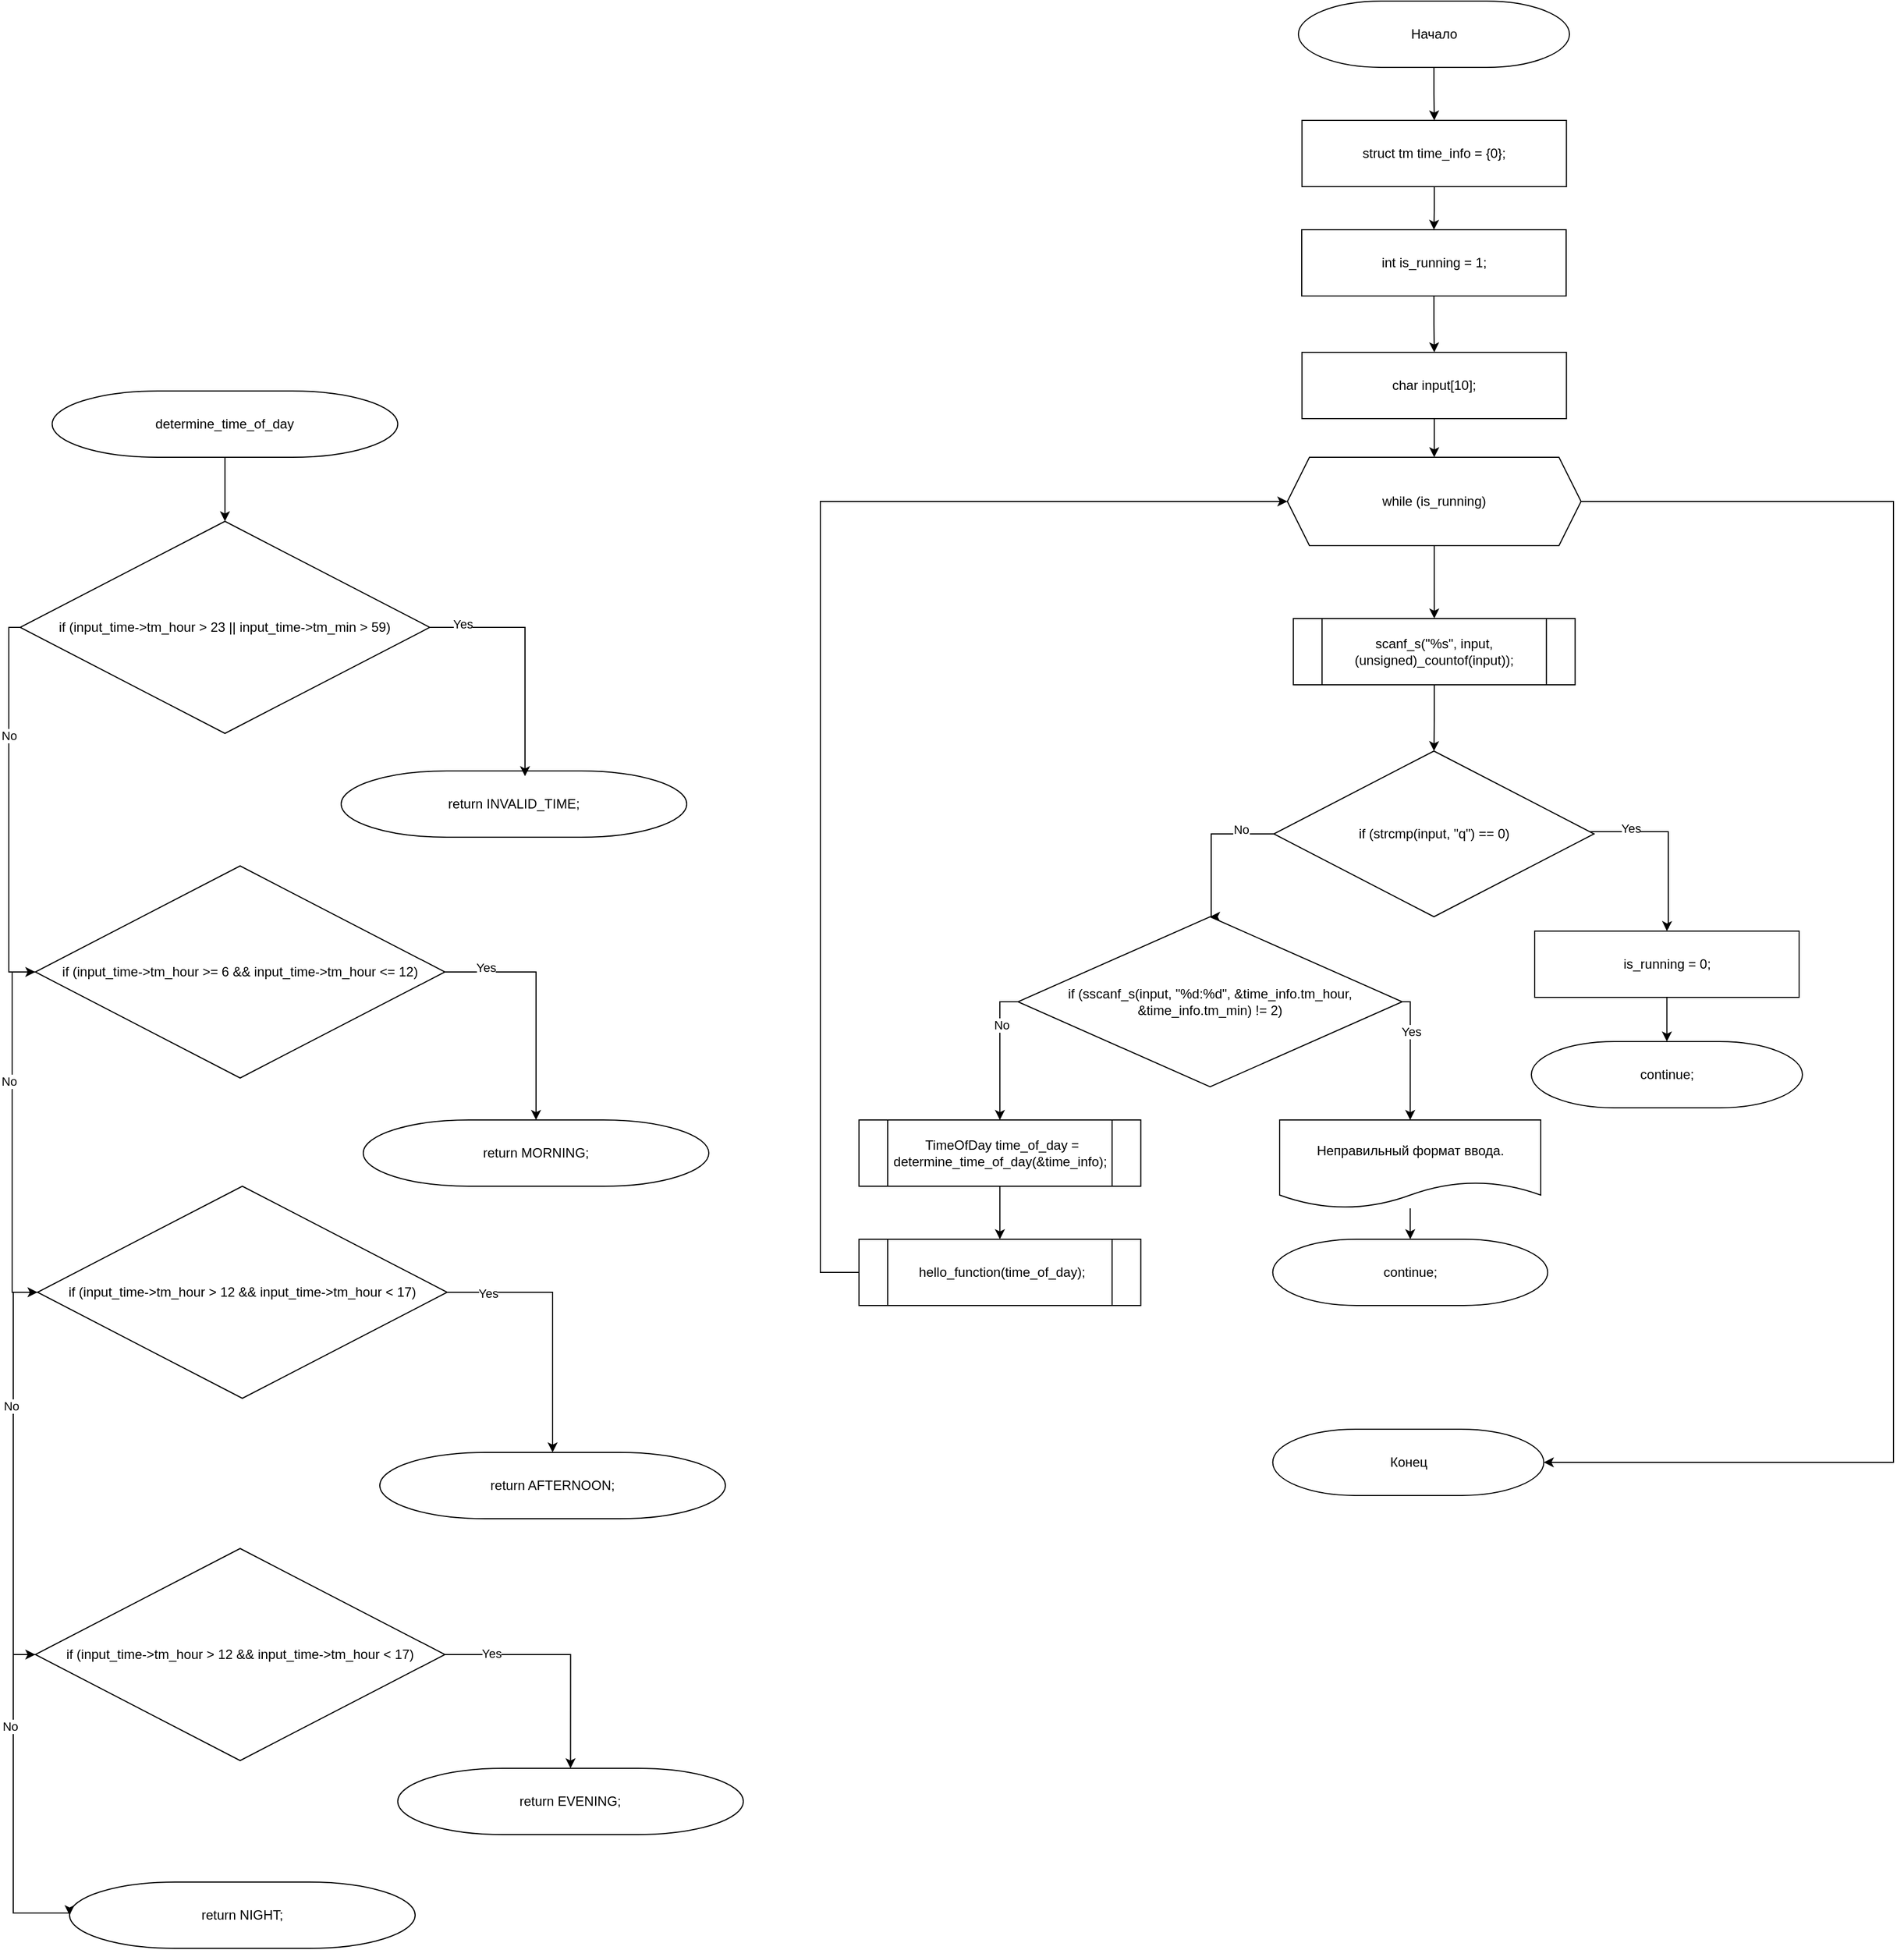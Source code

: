 <mxfile version="24.7.17">
  <diagram name="Страница — 1" id="hPPcrUByunXkYxeMK2Q-">
    <mxGraphModel dx="3182" dy="216" grid="0" gridSize="10" guides="1" tooltips="1" connect="1" arrows="1" fold="1" page="0" pageScale="1" pageWidth="827" pageHeight="1169" math="0" shadow="0">
      <root>
        <mxCell id="0" />
        <mxCell id="1" parent="0" />
        <mxCell id="QptM_Gn0P3wr2AVeEs2e-16" value="" style="edgeStyle=orthogonalEdgeStyle;rounded=0;orthogonalLoop=1;jettySize=auto;html=1;" parent="1" source="QptM_Gn0P3wr2AVeEs2e-14" target="QptM_Gn0P3wr2AVeEs2e-15" edge="1">
          <mxGeometry relative="1" as="geometry" />
        </mxCell>
        <mxCell id="QptM_Gn0P3wr2AVeEs2e-14" value="Начало" style="strokeWidth=1;html=1;shape=mxgraph.flowchart.terminator;whiteSpace=wrap;" parent="1" vertex="1">
          <mxGeometry x="433" y="1424" width="245.5" height="60" as="geometry" />
        </mxCell>
        <mxCell id="0cH8uHmRiBu6Dw8lMMFm-37" value="" style="edgeStyle=orthogonalEdgeStyle;rounded=0;orthogonalLoop=1;jettySize=auto;html=1;" edge="1" parent="1" source="QptM_Gn0P3wr2AVeEs2e-15" target="0cH8uHmRiBu6Dw8lMMFm-1">
          <mxGeometry relative="1" as="geometry" />
        </mxCell>
        <mxCell id="QptM_Gn0P3wr2AVeEs2e-15" value="struct tm time_info = {0};" style="rounded=0;whiteSpace=wrap;html=1;" parent="1" vertex="1">
          <mxGeometry x="436.25" y="1532" width="239.5" height="60" as="geometry" />
        </mxCell>
        <mxCell id="0cH8uHmRiBu6Dw8lMMFm-38" value="" style="edgeStyle=orthogonalEdgeStyle;rounded=0;orthogonalLoop=1;jettySize=auto;html=1;" edge="1" parent="1" source="0cH8uHmRiBu6Dw8lMMFm-1" target="0cH8uHmRiBu6Dw8lMMFm-2">
          <mxGeometry relative="1" as="geometry" />
        </mxCell>
        <mxCell id="0cH8uHmRiBu6Dw8lMMFm-1" value="int is_running = 1;" style="rounded=0;whiteSpace=wrap;html=1;" vertex="1" parent="1">
          <mxGeometry x="436" y="1631" width="239.5" height="60" as="geometry" />
        </mxCell>
        <mxCell id="0cH8uHmRiBu6Dw8lMMFm-39" value="" style="edgeStyle=orthogonalEdgeStyle;rounded=0;orthogonalLoop=1;jettySize=auto;html=1;" edge="1" parent="1" source="0cH8uHmRiBu6Dw8lMMFm-2" target="0cH8uHmRiBu6Dw8lMMFm-3">
          <mxGeometry relative="1" as="geometry" />
        </mxCell>
        <mxCell id="0cH8uHmRiBu6Dw8lMMFm-2" value="char input[10];" style="rounded=0;whiteSpace=wrap;html=1;" vertex="1" parent="1">
          <mxGeometry x="436.25" y="1742" width="239.5" height="60" as="geometry" />
        </mxCell>
        <mxCell id="0cH8uHmRiBu6Dw8lMMFm-6" value="" style="edgeStyle=orthogonalEdgeStyle;rounded=0;orthogonalLoop=1;jettySize=auto;html=1;" edge="1" parent="1" source="0cH8uHmRiBu6Dw8lMMFm-3" target="0cH8uHmRiBu6Dw8lMMFm-5">
          <mxGeometry relative="1" as="geometry" />
        </mxCell>
        <mxCell id="0cH8uHmRiBu6Dw8lMMFm-35" style="edgeStyle=orthogonalEdgeStyle;rounded=0;orthogonalLoop=1;jettySize=auto;html=1;entryX=1;entryY=0.5;entryDx=0;entryDy=0;entryPerimeter=0;" edge="1" parent="1" source="0cH8uHmRiBu6Dw8lMMFm-3" target="0cH8uHmRiBu6Dw8lMMFm-36">
          <mxGeometry relative="1" as="geometry">
            <mxPoint x="995.963" y="2627.473" as="targetPoint" />
            <Array as="points">
              <mxPoint x="972" y="1877" />
              <mxPoint x="972" y="2747" />
            </Array>
          </mxGeometry>
        </mxCell>
        <mxCell id="0cH8uHmRiBu6Dw8lMMFm-3" value="while (is_running)" style="shape=hexagon;perimeter=hexagonPerimeter2;whiteSpace=wrap;html=1;fixedSize=1;" vertex="1" parent="1">
          <mxGeometry x="423" y="1837" width="266" height="80" as="geometry" />
        </mxCell>
        <mxCell id="0cH8uHmRiBu6Dw8lMMFm-14" value="" style="edgeStyle=orthogonalEdgeStyle;rounded=0;orthogonalLoop=1;jettySize=auto;html=1;" edge="1" parent="1" source="0cH8uHmRiBu6Dw8lMMFm-5" target="0cH8uHmRiBu6Dw8lMMFm-7">
          <mxGeometry relative="1" as="geometry" />
        </mxCell>
        <mxCell id="0cH8uHmRiBu6Dw8lMMFm-5" value="scanf_s(&quot;%s&quot;, input, (unsigned)_countof(input));" style="shape=process;whiteSpace=wrap;html=1;backgroundOutline=1;" vertex="1" parent="1">
          <mxGeometry x="428.38" y="1983" width="255.25" height="60" as="geometry" />
        </mxCell>
        <mxCell id="0cH8uHmRiBu6Dw8lMMFm-16" style="edgeStyle=orthogonalEdgeStyle;rounded=0;orthogonalLoop=1;jettySize=auto;html=1;entryX=0.5;entryY=0;entryDx=0;entryDy=0;" edge="1" parent="1" source="0cH8uHmRiBu6Dw8lMMFm-7" target="0cH8uHmRiBu6Dw8lMMFm-15">
          <mxGeometry relative="1" as="geometry">
            <Array as="points">
              <mxPoint x="354" y="2178" />
            </Array>
          </mxGeometry>
        </mxCell>
        <mxCell id="0cH8uHmRiBu6Dw8lMMFm-25" value="No" style="edgeLabel;html=1;align=center;verticalAlign=middle;resizable=0;points=[];" vertex="1" connectable="0" parent="0cH8uHmRiBu6Dw8lMMFm-16">
          <mxGeometry x="-0.537" y="-4" relative="1" as="geometry">
            <mxPoint as="offset" />
          </mxGeometry>
        </mxCell>
        <mxCell id="0cH8uHmRiBu6Dw8lMMFm-7" value="if (strcmp(input, &quot;q&quot;) == 0)" style="rhombus;whiteSpace=wrap;html=1;" vertex="1" parent="1">
          <mxGeometry x="410.75" y="2103" width="290" height="150" as="geometry" />
        </mxCell>
        <mxCell id="0cH8uHmRiBu6Dw8lMMFm-13" value="" style="edgeStyle=orthogonalEdgeStyle;rounded=0;orthogonalLoop=1;jettySize=auto;html=1;" edge="1" parent="1" source="0cH8uHmRiBu6Dw8lMMFm-9" target="0cH8uHmRiBu6Dw8lMMFm-10">
          <mxGeometry relative="1" as="geometry" />
        </mxCell>
        <mxCell id="0cH8uHmRiBu6Dw8lMMFm-9" value="is_running = 0;" style="rounded=0;whiteSpace=wrap;html=1;" vertex="1" parent="1">
          <mxGeometry x="647" y="2266" width="239.5" height="60" as="geometry" />
        </mxCell>
        <mxCell id="0cH8uHmRiBu6Dw8lMMFm-10" value="continue;" style="strokeWidth=1;html=1;shape=mxgraph.flowchart.terminator;whiteSpace=wrap;" vertex="1" parent="1">
          <mxGeometry x="644" y="2366" width="245.5" height="60" as="geometry" />
        </mxCell>
        <mxCell id="0cH8uHmRiBu6Dw8lMMFm-12" style="edgeStyle=orthogonalEdgeStyle;rounded=0;orthogonalLoop=1;jettySize=auto;html=1;entryX=0.5;entryY=0;entryDx=0;entryDy=0;" edge="1" parent="1" source="0cH8uHmRiBu6Dw8lMMFm-7" target="0cH8uHmRiBu6Dw8lMMFm-9">
          <mxGeometry relative="1" as="geometry">
            <Array as="points">
              <mxPoint x="768" y="2176" />
              <mxPoint x="768" y="2263" />
            </Array>
          </mxGeometry>
        </mxCell>
        <mxCell id="0cH8uHmRiBu6Dw8lMMFm-24" value="Yes" style="edgeLabel;html=1;align=center;verticalAlign=middle;resizable=0;points=[];" vertex="1" connectable="0" parent="0cH8uHmRiBu6Dw8lMMFm-12">
          <mxGeometry x="-0.551" y="3" relative="1" as="geometry">
            <mxPoint as="offset" />
          </mxGeometry>
        </mxCell>
        <mxCell id="0cH8uHmRiBu6Dw8lMMFm-21" style="edgeStyle=orthogonalEdgeStyle;rounded=0;orthogonalLoop=1;jettySize=auto;html=1;entryX=0.5;entryY=0;entryDx=0;entryDy=0;" edge="1" parent="1" source="0cH8uHmRiBu6Dw8lMMFm-15" target="0cH8uHmRiBu6Dw8lMMFm-18">
          <mxGeometry relative="1" as="geometry">
            <Array as="points">
              <mxPoint x="534" y="2330" />
            </Array>
          </mxGeometry>
        </mxCell>
        <mxCell id="0cH8uHmRiBu6Dw8lMMFm-23" value="Yes" style="edgeLabel;html=1;align=center;verticalAlign=middle;resizable=0;points=[];" vertex="1" connectable="0" parent="0cH8uHmRiBu6Dw8lMMFm-21">
          <mxGeometry x="-0.397" relative="1" as="geometry">
            <mxPoint as="offset" />
          </mxGeometry>
        </mxCell>
        <mxCell id="0cH8uHmRiBu6Dw8lMMFm-30" style="edgeStyle=orthogonalEdgeStyle;rounded=0;orthogonalLoop=1;jettySize=auto;html=1;entryX=0.5;entryY=0;entryDx=0;entryDy=0;" edge="1" parent="1" source="0cH8uHmRiBu6Dw8lMMFm-15" target="0cH8uHmRiBu6Dw8lMMFm-27">
          <mxGeometry relative="1" as="geometry">
            <Array as="points">
              <mxPoint x="163" y="2330" />
            </Array>
          </mxGeometry>
        </mxCell>
        <mxCell id="0cH8uHmRiBu6Dw8lMMFm-31" value="No" style="edgeLabel;html=1;align=center;verticalAlign=middle;resizable=0;points=[];" vertex="1" connectable="0" parent="0cH8uHmRiBu6Dw8lMMFm-30">
          <mxGeometry x="-0.399" y="1" relative="1" as="geometry">
            <mxPoint as="offset" />
          </mxGeometry>
        </mxCell>
        <mxCell id="0cH8uHmRiBu6Dw8lMMFm-15" value="if (sscanf_s(input, &quot;%d:%d&quot;, &amp;amp;time_info.tm_hour, &amp;amp;time_info.tm_min) != 2)" style="rhombus;whiteSpace=wrap;html=1;" vertex="1" parent="1">
          <mxGeometry x="179" y="2253" width="348" height="154" as="geometry" />
        </mxCell>
        <mxCell id="0cH8uHmRiBu6Dw8lMMFm-22" value="" style="edgeStyle=orthogonalEdgeStyle;rounded=0;orthogonalLoop=1;jettySize=auto;html=1;" edge="1" parent="1" source="0cH8uHmRiBu6Dw8lMMFm-18" target="0cH8uHmRiBu6Dw8lMMFm-19">
          <mxGeometry relative="1" as="geometry" />
        </mxCell>
        <mxCell id="0cH8uHmRiBu6Dw8lMMFm-18" value="Неправильный формат ввода." style="shape=document;whiteSpace=wrap;html=1;boundedLbl=1;" vertex="1" parent="1">
          <mxGeometry x="416" y="2437" width="236.5" height="80" as="geometry" />
        </mxCell>
        <mxCell id="0cH8uHmRiBu6Dw8lMMFm-19" value="continue;" style="strokeWidth=1;html=1;shape=mxgraph.flowchart.terminator;whiteSpace=wrap;" vertex="1" parent="1">
          <mxGeometry x="409.75" y="2545" width="249" height="60" as="geometry" />
        </mxCell>
        <mxCell id="0cH8uHmRiBu6Dw8lMMFm-33" value="" style="edgeStyle=orthogonalEdgeStyle;rounded=0;orthogonalLoop=1;jettySize=auto;html=1;" edge="1" parent="1" source="0cH8uHmRiBu6Dw8lMMFm-27" target="0cH8uHmRiBu6Dw8lMMFm-32">
          <mxGeometry relative="1" as="geometry" />
        </mxCell>
        <mxCell id="0cH8uHmRiBu6Dw8lMMFm-27" value="&amp;nbsp;TimeOfDay time_of_day = determine_time_of_day(&amp;amp;time_info);" style="shape=process;whiteSpace=wrap;html=1;backgroundOutline=1;" vertex="1" parent="1">
          <mxGeometry x="35" y="2437" width="255.25" height="60" as="geometry" />
        </mxCell>
        <mxCell id="0cH8uHmRiBu6Dw8lMMFm-34" style="edgeStyle=orthogonalEdgeStyle;rounded=0;orthogonalLoop=1;jettySize=auto;html=1;entryX=0;entryY=0.5;entryDx=0;entryDy=0;" edge="1" parent="1" source="0cH8uHmRiBu6Dw8lMMFm-32" target="0cH8uHmRiBu6Dw8lMMFm-3">
          <mxGeometry relative="1" as="geometry">
            <Array as="points">
              <mxPoint y="2575" />
              <mxPoint y="1877" />
            </Array>
          </mxGeometry>
        </mxCell>
        <mxCell id="0cH8uHmRiBu6Dw8lMMFm-32" value="&amp;nbsp;hello_function(time_of_day);" style="shape=process;whiteSpace=wrap;html=1;backgroundOutline=1;" vertex="1" parent="1">
          <mxGeometry x="35" y="2545" width="255.25" height="60" as="geometry" />
        </mxCell>
        <mxCell id="0cH8uHmRiBu6Dw8lMMFm-36" value="Конец" style="strokeWidth=1;html=1;shape=mxgraph.flowchart.terminator;whiteSpace=wrap;" vertex="1" parent="1">
          <mxGeometry x="409.75" y="2717" width="245.5" height="60" as="geometry" />
        </mxCell>
        <mxCell id="0cH8uHmRiBu6Dw8lMMFm-42" value="" style="edgeStyle=orthogonalEdgeStyle;rounded=0;orthogonalLoop=1;jettySize=auto;html=1;" edge="1" parent="1" source="0cH8uHmRiBu6Dw8lMMFm-40" target="0cH8uHmRiBu6Dw8lMMFm-41">
          <mxGeometry relative="1" as="geometry" />
        </mxCell>
        <mxCell id="0cH8uHmRiBu6Dw8lMMFm-40" value="determine_time_of_day" style="strokeWidth=1;html=1;shape=mxgraph.flowchart.terminator;whiteSpace=wrap;" vertex="1" parent="1">
          <mxGeometry x="-695.75" y="1777" width="313" height="60" as="geometry" />
        </mxCell>
        <mxCell id="0cH8uHmRiBu6Dw8lMMFm-47" style="edgeStyle=orthogonalEdgeStyle;rounded=0;orthogonalLoop=1;jettySize=auto;html=1;entryX=0;entryY=0.5;entryDx=0;entryDy=0;" edge="1" parent="1" source="0cH8uHmRiBu6Dw8lMMFm-41" target="0cH8uHmRiBu6Dw8lMMFm-46">
          <mxGeometry relative="1" as="geometry">
            <Array as="points">
              <mxPoint x="-735" y="1991" />
              <mxPoint x="-735" y="2303" />
            </Array>
          </mxGeometry>
        </mxCell>
        <mxCell id="0cH8uHmRiBu6Dw8lMMFm-68" value="No" style="edgeLabel;html=1;align=center;verticalAlign=middle;resizable=0;points=[];" vertex="1" connectable="0" parent="0cH8uHmRiBu6Dw8lMMFm-47">
          <mxGeometry x="-0.377" relative="1" as="geometry">
            <mxPoint as="offset" />
          </mxGeometry>
        </mxCell>
        <mxCell id="0cH8uHmRiBu6Dw8lMMFm-41" value="if (input_time-&amp;gt;tm_hour &amp;gt; 23 || input_time-&amp;gt;tm_min &amp;gt; 59)" style="rhombus;whiteSpace=wrap;html=1;" vertex="1" parent="1">
          <mxGeometry x="-724.75" y="1895" width="371" height="192" as="geometry" />
        </mxCell>
        <mxCell id="0cH8uHmRiBu6Dw8lMMFm-44" value="return INVALID_TIME;" style="strokeWidth=1;html=1;shape=mxgraph.flowchart.terminator;whiteSpace=wrap;" vertex="1" parent="1">
          <mxGeometry x="-434" y="2121" width="313" height="60" as="geometry" />
        </mxCell>
        <mxCell id="0cH8uHmRiBu6Dw8lMMFm-54" style="edgeStyle=orthogonalEdgeStyle;rounded=0;orthogonalLoop=1;jettySize=auto;html=1;entryX=0;entryY=0.5;entryDx=0;entryDy=0;" edge="1" parent="1" source="0cH8uHmRiBu6Dw8lMMFm-46" target="0cH8uHmRiBu6Dw8lMMFm-52">
          <mxGeometry relative="1" as="geometry">
            <Array as="points">
              <mxPoint x="-732" y="2303" />
              <mxPoint x="-732" y="2593" />
            </Array>
          </mxGeometry>
        </mxCell>
        <mxCell id="0cH8uHmRiBu6Dw8lMMFm-69" value="No" style="edgeLabel;html=1;align=center;verticalAlign=middle;resizable=0;points=[];" vertex="1" connectable="0" parent="0cH8uHmRiBu6Dw8lMMFm-54">
          <mxGeometry x="-0.282" y="-3" relative="1" as="geometry">
            <mxPoint as="offset" />
          </mxGeometry>
        </mxCell>
        <mxCell id="0cH8uHmRiBu6Dw8lMMFm-46" value="if (input_time-&amp;gt;tm_hour &amp;gt;= 6 &amp;amp;&amp;amp; input_time-&amp;gt;tm_hour &amp;lt;= 12)" style="rhombus;whiteSpace=wrap;html=1;" vertex="1" parent="1">
          <mxGeometry x="-711" y="2207" width="371" height="192" as="geometry" />
        </mxCell>
        <mxCell id="0cH8uHmRiBu6Dw8lMMFm-48" style="edgeStyle=orthogonalEdgeStyle;rounded=0;orthogonalLoop=1;jettySize=auto;html=1;entryX=0.532;entryY=0.08;entryDx=0;entryDy=0;entryPerimeter=0;" edge="1" parent="1" source="0cH8uHmRiBu6Dw8lMMFm-41" target="0cH8uHmRiBu6Dw8lMMFm-44">
          <mxGeometry relative="1" as="geometry">
            <Array as="points">
              <mxPoint x="-267" y="1991" />
            </Array>
          </mxGeometry>
        </mxCell>
        <mxCell id="0cH8uHmRiBu6Dw8lMMFm-64" value="Yes" style="edgeLabel;html=1;align=center;verticalAlign=middle;resizable=0;points=[];" vertex="1" connectable="0" parent="0cH8uHmRiBu6Dw8lMMFm-48">
          <mxGeometry x="-0.731" y="3" relative="1" as="geometry">
            <mxPoint as="offset" />
          </mxGeometry>
        </mxCell>
        <mxCell id="0cH8uHmRiBu6Dw8lMMFm-50" value="return MORNING;" style="strokeWidth=1;html=1;shape=mxgraph.flowchart.terminator;whiteSpace=wrap;" vertex="1" parent="1">
          <mxGeometry x="-414" y="2437" width="313" height="60" as="geometry" />
        </mxCell>
        <mxCell id="0cH8uHmRiBu6Dw8lMMFm-51" style="edgeStyle=orthogonalEdgeStyle;rounded=0;orthogonalLoop=1;jettySize=auto;html=1;entryX=0.5;entryY=0;entryDx=0;entryDy=0;entryPerimeter=0;" edge="1" parent="1" source="0cH8uHmRiBu6Dw8lMMFm-46" target="0cH8uHmRiBu6Dw8lMMFm-50">
          <mxGeometry relative="1" as="geometry">
            <Array as="points">
              <mxPoint x="-257" y="2303" />
            </Array>
          </mxGeometry>
        </mxCell>
        <mxCell id="0cH8uHmRiBu6Dw8lMMFm-65" value="Yes" style="edgeLabel;html=1;align=center;verticalAlign=middle;resizable=0;points=[];" vertex="1" connectable="0" parent="0cH8uHmRiBu6Dw8lMMFm-51">
          <mxGeometry x="-0.657" y="4" relative="1" as="geometry">
            <mxPoint as="offset" />
          </mxGeometry>
        </mxCell>
        <mxCell id="0cH8uHmRiBu6Dw8lMMFm-59" style="edgeStyle=orthogonalEdgeStyle;rounded=0;orthogonalLoop=1;jettySize=auto;html=1;entryX=0;entryY=0.5;entryDx=0;entryDy=0;" edge="1" parent="1" source="0cH8uHmRiBu6Dw8lMMFm-52" target="0cH8uHmRiBu6Dw8lMMFm-57">
          <mxGeometry relative="1" as="geometry">
            <Array as="points">
              <mxPoint x="-731" y="2593" />
              <mxPoint x="-731" y="2921" />
            </Array>
          </mxGeometry>
        </mxCell>
        <mxCell id="0cH8uHmRiBu6Dw8lMMFm-70" value="No" style="edgeLabel;html=1;align=center;verticalAlign=middle;resizable=0;points=[];" vertex="1" connectable="0" parent="0cH8uHmRiBu6Dw8lMMFm-59">
          <mxGeometry x="-0.325" y="-2" relative="1" as="geometry">
            <mxPoint as="offset" />
          </mxGeometry>
        </mxCell>
        <mxCell id="0cH8uHmRiBu6Dw8lMMFm-52" value="if (input_time-&amp;gt;tm_hour &amp;gt; 12 &amp;amp;&amp;amp; input_time-&amp;gt;tm_hour &amp;lt; 17)" style="rhombus;whiteSpace=wrap;html=1;" vertex="1" parent="1">
          <mxGeometry x="-709" y="2497" width="371" height="192" as="geometry" />
        </mxCell>
        <mxCell id="0cH8uHmRiBu6Dw8lMMFm-55" value="return AFTERNOON;" style="strokeWidth=1;html=1;shape=mxgraph.flowchart.terminator;whiteSpace=wrap;" vertex="1" parent="1">
          <mxGeometry x="-399" y="2738" width="313" height="60" as="geometry" />
        </mxCell>
        <mxCell id="0cH8uHmRiBu6Dw8lMMFm-56" style="edgeStyle=orthogonalEdgeStyle;rounded=0;orthogonalLoop=1;jettySize=auto;html=1;entryX=0.5;entryY=0;entryDx=0;entryDy=0;entryPerimeter=0;" edge="1" parent="1" source="0cH8uHmRiBu6Dw8lMMFm-52" target="0cH8uHmRiBu6Dw8lMMFm-55">
          <mxGeometry relative="1" as="geometry">
            <Array as="points">
              <mxPoint x="-243" y="2593" />
            </Array>
          </mxGeometry>
        </mxCell>
        <mxCell id="0cH8uHmRiBu6Dw8lMMFm-66" value="Yes" style="edgeLabel;html=1;align=center;verticalAlign=middle;resizable=0;points=[];" vertex="1" connectable="0" parent="0cH8uHmRiBu6Dw8lMMFm-56">
          <mxGeometry x="-0.698" y="-1" relative="1" as="geometry">
            <mxPoint as="offset" />
          </mxGeometry>
        </mxCell>
        <mxCell id="0cH8uHmRiBu6Dw8lMMFm-57" value="if (input_time-&amp;gt;tm_hour &amp;gt; 12 &amp;amp;&amp;amp; input_time-&amp;gt;tm_hour &amp;lt; 17)" style="rhombus;whiteSpace=wrap;html=1;" vertex="1" parent="1">
          <mxGeometry x="-711" y="2825" width="371" height="192" as="geometry" />
        </mxCell>
        <mxCell id="0cH8uHmRiBu6Dw8lMMFm-58" value="return EVENING;" style="strokeWidth=1;html=1;shape=mxgraph.flowchart.terminator;whiteSpace=wrap;" vertex="1" parent="1">
          <mxGeometry x="-382.75" y="3024" width="313" height="60" as="geometry" />
        </mxCell>
        <mxCell id="0cH8uHmRiBu6Dw8lMMFm-61" style="edgeStyle=orthogonalEdgeStyle;rounded=0;orthogonalLoop=1;jettySize=auto;html=1;entryX=0.5;entryY=0;entryDx=0;entryDy=0;entryPerimeter=0;" edge="1" parent="1" source="0cH8uHmRiBu6Dw8lMMFm-57" target="0cH8uHmRiBu6Dw8lMMFm-58">
          <mxGeometry relative="1" as="geometry">
            <Array as="points">
              <mxPoint x="-226" y="2921" />
            </Array>
          </mxGeometry>
        </mxCell>
        <mxCell id="0cH8uHmRiBu6Dw8lMMFm-67" value="Yes" style="edgeLabel;html=1;align=center;verticalAlign=middle;resizable=0;points=[];" vertex="1" connectable="0" parent="0cH8uHmRiBu6Dw8lMMFm-61">
          <mxGeometry x="-0.614" y="1" relative="1" as="geometry">
            <mxPoint as="offset" />
          </mxGeometry>
        </mxCell>
        <mxCell id="0cH8uHmRiBu6Dw8lMMFm-62" value="return NIGHT;" style="strokeWidth=1;html=1;shape=mxgraph.flowchart.terminator;whiteSpace=wrap;" vertex="1" parent="1">
          <mxGeometry x="-680" y="3127" width="313" height="60" as="geometry" />
        </mxCell>
        <mxCell id="0cH8uHmRiBu6Dw8lMMFm-63" style="edgeStyle=orthogonalEdgeStyle;rounded=0;orthogonalLoop=1;jettySize=auto;html=1;entryX=0;entryY=0.5;entryDx=0;entryDy=0;entryPerimeter=0;" edge="1" parent="1" source="0cH8uHmRiBu6Dw8lMMFm-57" target="0cH8uHmRiBu6Dw8lMMFm-62">
          <mxGeometry relative="1" as="geometry">
            <Array as="points">
              <mxPoint x="-731" y="2921" />
              <mxPoint x="-731" y="3155" />
            </Array>
          </mxGeometry>
        </mxCell>
        <mxCell id="0cH8uHmRiBu6Dw8lMMFm-71" value="No" style="edgeLabel;html=1;align=center;verticalAlign=middle;resizable=0;points=[];" vertex="1" connectable="0" parent="0cH8uHmRiBu6Dw8lMMFm-63">
          <mxGeometry x="-0.447" y="-3" relative="1" as="geometry">
            <mxPoint as="offset" />
          </mxGeometry>
        </mxCell>
      </root>
    </mxGraphModel>
  </diagram>
</mxfile>
